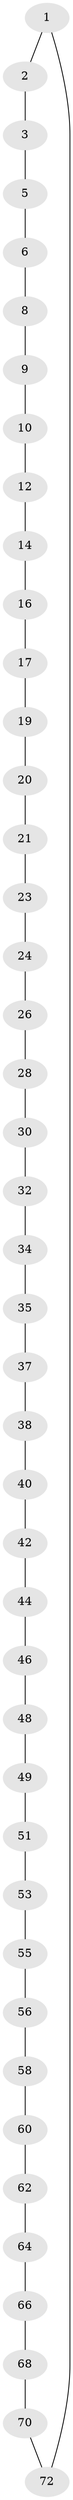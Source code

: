 // Generated by graph-tools (version 1.1) at 2025/24/03/03/25 07:24:22]
// undirected, 43 vertices, 43 edges
graph export_dot {
graph [start="1"]
  node [color=gray90,style=filled];
  1 [super="+74"];
  2;
  3 [super="+4"];
  5;
  6 [super="+7"];
  8;
  9;
  10 [super="+11"];
  12 [super="+13"];
  14 [super="+15"];
  16;
  17 [super="+18"];
  19;
  20;
  21 [super="+22"];
  23;
  24 [super="+25"];
  26 [super="+27"];
  28 [super="+29"];
  30 [super="+31"];
  32 [super="+33"];
  34;
  35 [super="+36"];
  37;
  38 [super="+39"];
  40 [super="+41"];
  42 [super="+43"];
  44 [super="+45"];
  46 [super="+47"];
  48;
  49 [super="+50"];
  51 [super="+52"];
  53 [super="+54"];
  55;
  56 [super="+57"];
  58 [super="+59"];
  60 [super="+61"];
  62 [super="+63"];
  64 [super="+65"];
  66 [super="+67"];
  68 [super="+69"];
  70 [super="+71"];
  72 [super="+73"];
  1 -- 2;
  1 -- 72;
  2 -- 3;
  3 -- 5;
  5 -- 6;
  6 -- 8;
  8 -- 9;
  9 -- 10;
  10 -- 12;
  12 -- 14;
  14 -- 16;
  16 -- 17;
  17 -- 19;
  19 -- 20;
  20 -- 21;
  21 -- 23;
  23 -- 24;
  24 -- 26;
  26 -- 28;
  28 -- 30;
  30 -- 32;
  32 -- 34;
  34 -- 35;
  35 -- 37;
  37 -- 38;
  38 -- 40;
  40 -- 42;
  42 -- 44;
  44 -- 46;
  46 -- 48;
  48 -- 49;
  49 -- 51;
  51 -- 53;
  53 -- 55;
  55 -- 56;
  56 -- 58;
  58 -- 60;
  60 -- 62;
  62 -- 64;
  64 -- 66;
  66 -- 68;
  68 -- 70;
  70 -- 72;
}
